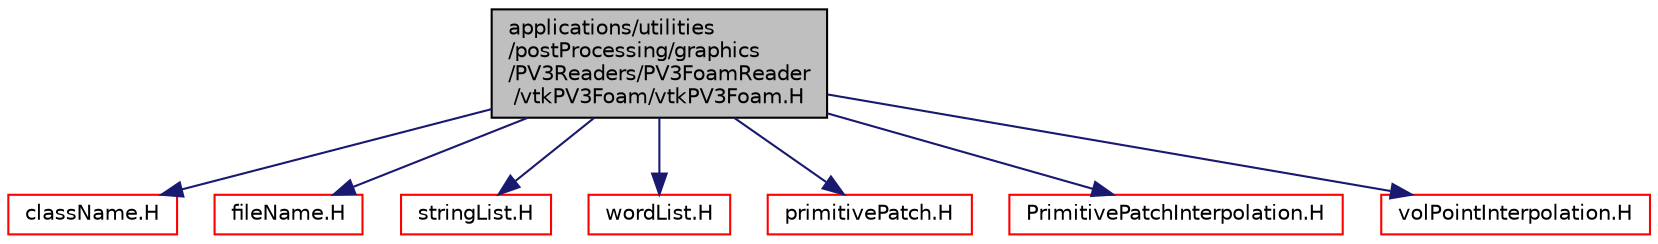 digraph "applications/utilities/postProcessing/graphics/PV3Readers/PV3FoamReader/vtkPV3Foam/vtkPV3Foam.H"
{
  bgcolor="transparent";
  edge [fontname="Helvetica",fontsize="10",labelfontname="Helvetica",labelfontsize="10"];
  node [fontname="Helvetica",fontsize="10",shape=record];
  Node1 [label="applications/utilities\l/postProcessing/graphics\l/PV3Readers/PV3FoamReader\l/vtkPV3Foam/vtkPV3Foam.H",height=0.2,width=0.4,color="black", fillcolor="grey75", style="filled", fontcolor="black"];
  Node1 -> Node2 [color="midnightblue",fontsize="10",style="solid",fontname="Helvetica"];
  Node2 [label="className.H",height=0.2,width=0.4,color="red",URL="$a08046.html",tooltip="Macro definitions for declaring ClassName(), NamespaceName(), etc. "];
  Node1 -> Node3 [color="midnightblue",fontsize="10",style="solid",fontname="Helvetica"];
  Node3 [label="fileName.H",height=0.2,width=0.4,color="red",URL="$a09174.html"];
  Node1 -> Node4 [color="midnightblue",fontsize="10",style="solid",fontname="Helvetica"];
  Node4 [label="stringList.H",height=0.2,width=0.4,color="red",URL="$a09184.html"];
  Node1 -> Node5 [color="midnightblue",fontsize="10",style="solid",fontname="Helvetica"];
  Node5 [label="wordList.H",height=0.2,width=0.4,color="red",URL="$a09187.html"];
  Node1 -> Node6 [color="midnightblue",fontsize="10",style="solid",fontname="Helvetica"];
  Node6 [label="primitivePatch.H",height=0.2,width=0.4,color="red",URL="$a08938.html"];
  Node1 -> Node7 [color="midnightblue",fontsize="10",style="solid",fontname="Helvetica"];
  Node7 [label="PrimitivePatchInterpolation.H",height=0.2,width=0.4,color="red",URL="$a08437.html"];
  Node1 -> Node8 [color="midnightblue",fontsize="10",style="solid",fontname="Helvetica"];
  Node8 [label="volPointInterpolation.H",height=0.2,width=0.4,color="red",URL="$a06337.html"];
}
